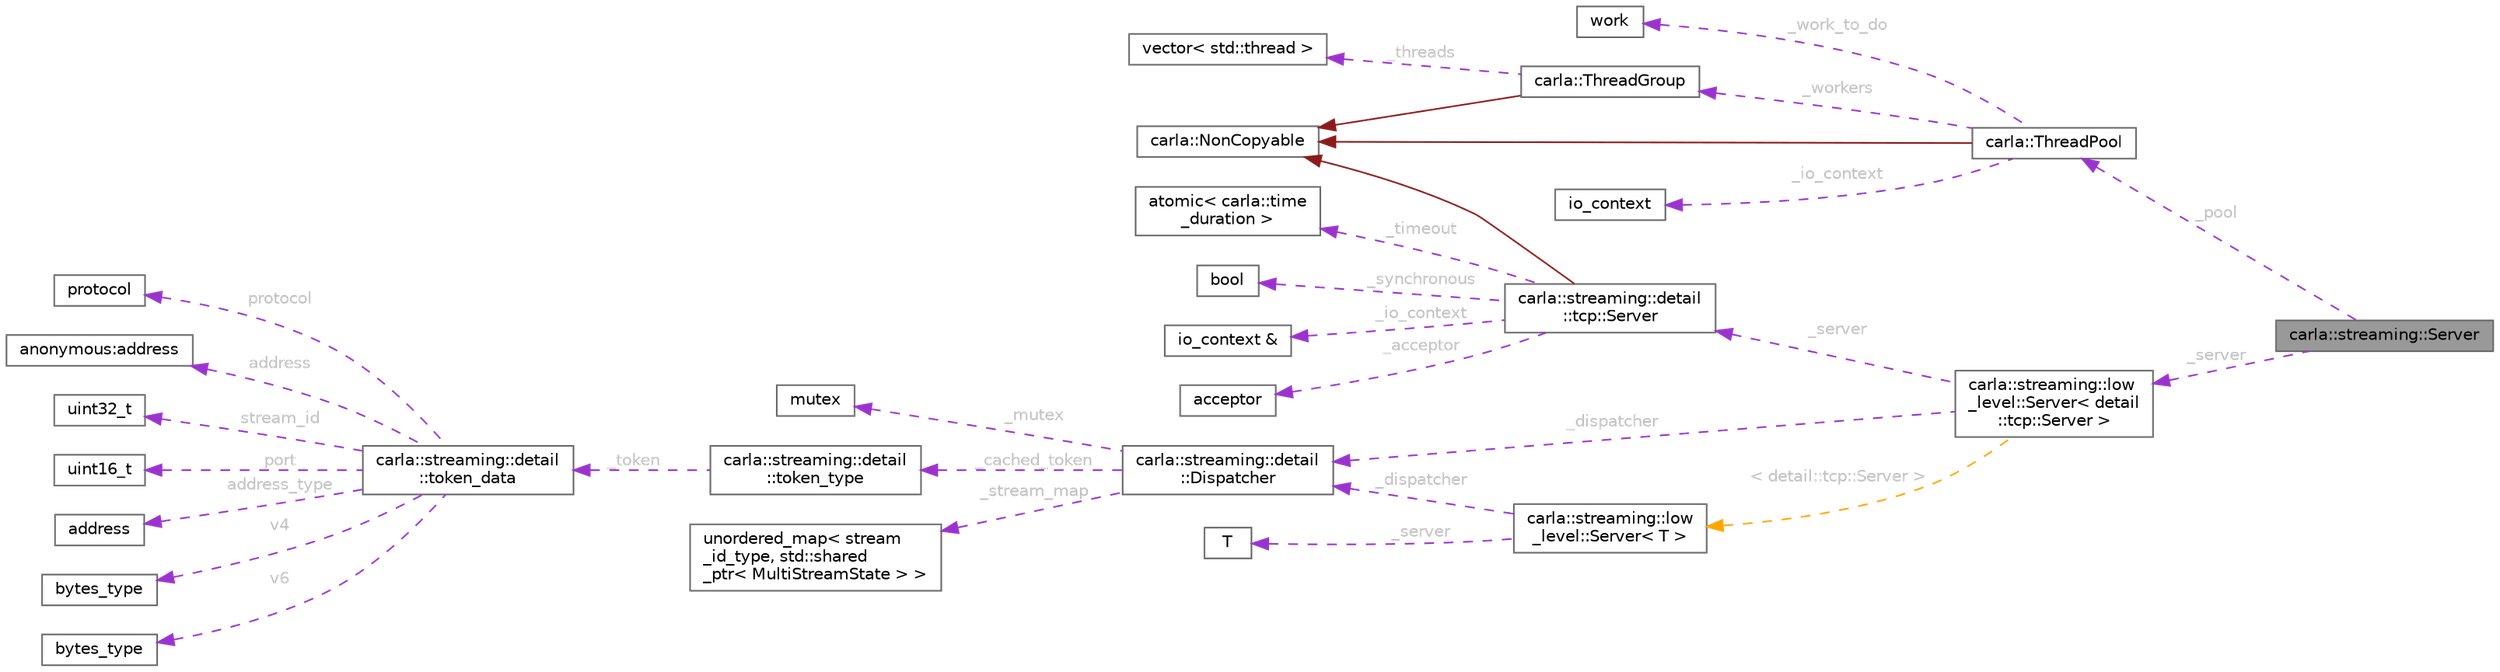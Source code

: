 digraph "carla::streaming::Server"
{
 // INTERACTIVE_SVG=YES
 // LATEX_PDF_SIZE
  bgcolor="transparent";
  edge [fontname=Helvetica,fontsize=10,labelfontname=Helvetica,labelfontsize=10];
  node [fontname=Helvetica,fontsize=10,shape=box,height=0.2,width=0.4];
  rankdir="LR";
  Node1 [id="Node000001",label="carla::streaming::Server",height=0.2,width=0.4,color="gray40", fillcolor="grey60", style="filled", fontcolor="black",tooltip="A streaming server."];
  Node2 -> Node1 [id="edge1_Node000001_Node000002",dir="back",color="darkorchid3",style="dashed",tooltip=" ",label=" _pool",fontcolor="grey" ];
  Node2 [id="Node000002",label="carla::ThreadPool",height=0.2,width=0.4,color="gray40", fillcolor="white", style="filled",URL="$da/d72/classcarla_1_1ThreadPool.html",tooltip="A thread pool based on Boost.Asio's io context."];
  Node3 -> Node2 [id="edge2_Node000002_Node000003",dir="back",color="firebrick4",style="solid",tooltip=" "];
  Node3 [id="Node000003",label="carla::NonCopyable",height=0.2,width=0.4,color="gray40", fillcolor="white", style="filled",URL="$d4/d8b/classcarla_1_1NonCopyable.html",tooltip="Inherit (privately) to suppress copy/move construction and assignment."];
  Node4 -> Node2 [id="edge3_Node000002_Node000004",dir="back",color="darkorchid3",style="dashed",tooltip=" ",label=" _io_context",fontcolor="grey" ];
  Node4 [id="Node000004",label="io_context",height=0.2,width=0.4,color="gray40", fillcolor="white", style="filled",tooltip=" "];
  Node5 -> Node2 [id="edge4_Node000002_Node000005",dir="back",color="darkorchid3",style="dashed",tooltip=" ",label=" _work_to_do",fontcolor="grey" ];
  Node5 [id="Node000005",label="work",height=0.2,width=0.4,color="gray40", fillcolor="white", style="filled",tooltip=" "];
  Node6 -> Node2 [id="edge5_Node000002_Node000006",dir="back",color="darkorchid3",style="dashed",tooltip=" ",label=" _workers",fontcolor="grey" ];
  Node6 [id="Node000006",label="carla::ThreadGroup",height=0.2,width=0.4,color="gray40", fillcolor="white", style="filled",URL="$db/d71/classcarla_1_1ThreadGroup.html",tooltip=" "];
  Node3 -> Node6 [id="edge6_Node000006_Node000003",dir="back",color="firebrick4",style="solid",tooltip=" "];
  Node7 -> Node6 [id="edge7_Node000006_Node000007",dir="back",color="darkorchid3",style="dashed",tooltip=" ",label=" _threads",fontcolor="grey" ];
  Node7 [id="Node000007",label="vector\< std::thread \>",height=0.2,width=0.4,color="gray40", fillcolor="white", style="filled",tooltip=" "];
  Node8 -> Node1 [id="edge8_Node000001_Node000008",dir="back",color="darkorchid3",style="dashed",tooltip=" ",label=" _server",fontcolor="grey" ];
  Node8 [id="Node000008",label="carla::streaming::low\l_level::Server\< detail\l::tcp::Server \>",height=0.2,width=0.4,color="gray40", fillcolor="white", style="filled",URL="$d0/d7a/classcarla_1_1streaming_1_1low__level_1_1Server.html",tooltip=" "];
  Node9 -> Node8 [id="edge9_Node000008_Node000009",dir="back",color="darkorchid3",style="dashed",tooltip=" ",label=" _server",fontcolor="grey" ];
  Node9 [id="Node000009",label="carla::streaming::detail\l::tcp::Server",height=0.2,width=0.4,color="gray40", fillcolor="white", style="filled",URL="$df/d4d/classcarla_1_1streaming_1_1detail_1_1tcp_1_1Server.html",tooltip=" "];
  Node3 -> Node9 [id="edge10_Node000009_Node000003",dir="back",color="firebrick4",style="solid",tooltip=" "];
  Node10 -> Node9 [id="edge11_Node000009_Node000010",dir="back",color="darkorchid3",style="dashed",tooltip=" ",label=" _io_context",fontcolor="grey" ];
  Node10 [id="Node000010",label="io_context &",height=0.2,width=0.4,color="gray40", fillcolor="white", style="filled",tooltip=" "];
  Node11 -> Node9 [id="edge12_Node000009_Node000011",dir="back",color="darkorchid3",style="dashed",tooltip=" ",label=" _acceptor",fontcolor="grey" ];
  Node11 [id="Node000011",label="acceptor",height=0.2,width=0.4,color="gray40", fillcolor="white", style="filled",tooltip=" "];
  Node12 -> Node9 [id="edge13_Node000009_Node000012",dir="back",color="darkorchid3",style="dashed",tooltip=" ",label=" _timeout",fontcolor="grey" ];
  Node12 [id="Node000012",label="atomic\< carla::time\l_duration \>",height=0.2,width=0.4,color="gray40", fillcolor="white", style="filled",tooltip=" "];
  Node13 -> Node9 [id="edge14_Node000009_Node000013",dir="back",color="darkorchid3",style="dashed",tooltip=" ",label=" _synchronous",fontcolor="grey" ];
  Node13 [id="Node000013",label="bool",height=0.2,width=0.4,color="gray40", fillcolor="white", style="filled",tooltip=" "];
  Node14 -> Node8 [id="edge15_Node000008_Node000014",dir="back",color="darkorchid3",style="dashed",tooltip=" ",label=" _dispatcher",fontcolor="grey" ];
  Node14 [id="Node000014",label="carla::streaming::detail\l::Dispatcher",height=0.2,width=0.4,color="gray40", fillcolor="white", style="filled",URL="$d1/d16/classcarla_1_1streaming_1_1detail_1_1Dispatcher.html",tooltip="Keeps the mapping between streams and sessions."];
  Node15 -> Node14 [id="edge16_Node000014_Node000015",dir="back",color="darkorchid3",style="dashed",tooltip=" ",label=" _mutex",fontcolor="grey" ];
  Node15 [id="Node000015",label="mutex",height=0.2,width=0.4,color="gray40", fillcolor="white", style="filled",tooltip=" "];
  Node16 -> Node14 [id="edge17_Node000014_Node000016",dir="back",color="darkorchid3",style="dashed",tooltip=" ",label=" _cached_token",fontcolor="grey" ];
  Node16 [id="Node000016",label="carla::streaming::detail\l::token_type",height=0.2,width=0.4,color="gray40", fillcolor="white", style="filled",URL="$df/de1/classcarla_1_1streaming_1_1detail_1_1token__type.html",tooltip="Serializes a stream endpoint."];
  Node17 -> Node16 [id="edge18_Node000016_Node000017",dir="back",color="darkorchid3",style="dashed",tooltip=" ",label=" _token",fontcolor="grey" ];
  Node17 [id="Node000017",label="carla::streaming::detail\l::token_data",height=0.2,width=0.4,color="gray40", fillcolor="white", style="filled",URL="$d9/da8/structcarla_1_1streaming_1_1detail_1_1token__data.html",tooltip=" "];
  Node18 -> Node17 [id="edge19_Node000017_Node000018",dir="back",color="darkorchid3",style="dashed",tooltip=" ",label=" protocol",fontcolor="grey" ];
  Node18 [id="Node000018",label="protocol",height=0.2,width=0.4,color="gray40", fillcolor="white", style="filled",tooltip=" "];
  Node19 -> Node17 [id="edge20_Node000017_Node000019",dir="back",color="darkorchid3",style="dashed",tooltip=" ",label=" address",fontcolor="grey" ];
  Node19 [id="Node000019",label="anonymous:address",height=0.2,width=0.4,color="gray40", fillcolor="white", style="filled",tooltip=" "];
  Node20 -> Node17 [id="edge21_Node000017_Node000020",dir="back",color="darkorchid3",style="dashed",tooltip=" ",label=" stream_id",fontcolor="grey" ];
  Node20 [id="Node000020",label="uint32_t",height=0.2,width=0.4,color="gray40", fillcolor="white", style="filled",tooltip=" "];
  Node21 -> Node17 [id="edge22_Node000017_Node000021",dir="back",color="darkorchid3",style="dashed",tooltip=" ",label=" port",fontcolor="grey" ];
  Node21 [id="Node000021",label="uint16_t",height=0.2,width=0.4,color="gray40", fillcolor="white", style="filled",tooltip=" "];
  Node22 -> Node17 [id="edge23_Node000017_Node000022",dir="back",color="darkorchid3",style="dashed",tooltip=" ",label=" address_type",fontcolor="grey" ];
  Node22 [id="Node000022",label="address",height=0.2,width=0.4,color="gray40", fillcolor="white", style="filled",tooltip=" "];
  Node23 -> Node17 [id="edge24_Node000017_Node000023",dir="back",color="darkorchid3",style="dashed",tooltip=" ",label=" v4",fontcolor="grey" ];
  Node23 [id="Node000023",label="bytes_type",height=0.2,width=0.4,color="gray40", fillcolor="white", style="filled",tooltip=" "];
  Node24 -> Node17 [id="edge25_Node000017_Node000024",dir="back",color="darkorchid3",style="dashed",tooltip=" ",label=" v6",fontcolor="grey" ];
  Node24 [id="Node000024",label="bytes_type",height=0.2,width=0.4,color="gray40", fillcolor="white", style="filled",tooltip=" "];
  Node25 -> Node14 [id="edge26_Node000014_Node000025",dir="back",color="darkorchid3",style="dashed",tooltip=" ",label=" _stream_map",fontcolor="grey" ];
  Node25 [id="Node000025",label="unordered_map\< stream\l_id_type, std::shared\l_ptr\< MultiStreamState \> \>",height=0.2,width=0.4,color="gray40", fillcolor="white", style="filled",tooltip=" "];
  Node26 -> Node8 [id="edge27_Node000008_Node000026",dir="back",color="orange",style="dashed",tooltip=" ",label=" \< detail::tcp::Server \>",fontcolor="grey" ];
  Node26 [id="Node000026",label="carla::streaming::low\l_level::Server\< T \>",height=0.2,width=0.4,color="gray40", fillcolor="white", style="filled",URL="$d0/d7a/classcarla_1_1streaming_1_1low__level_1_1Server.html",tooltip="A low-level streaming server."];
  Node27 -> Node26 [id="edge28_Node000026_Node000027",dir="back",color="darkorchid3",style="dashed",tooltip=" ",label=" _server",fontcolor="grey" ];
  Node27 [id="Node000027",label="T",height=0.2,width=0.4,color="gray40", fillcolor="white", style="filled",tooltip=" "];
  Node14 -> Node26 [id="edge29_Node000026_Node000014",dir="back",color="darkorchid3",style="dashed",tooltip=" ",label=" _dispatcher",fontcolor="grey" ];
}
